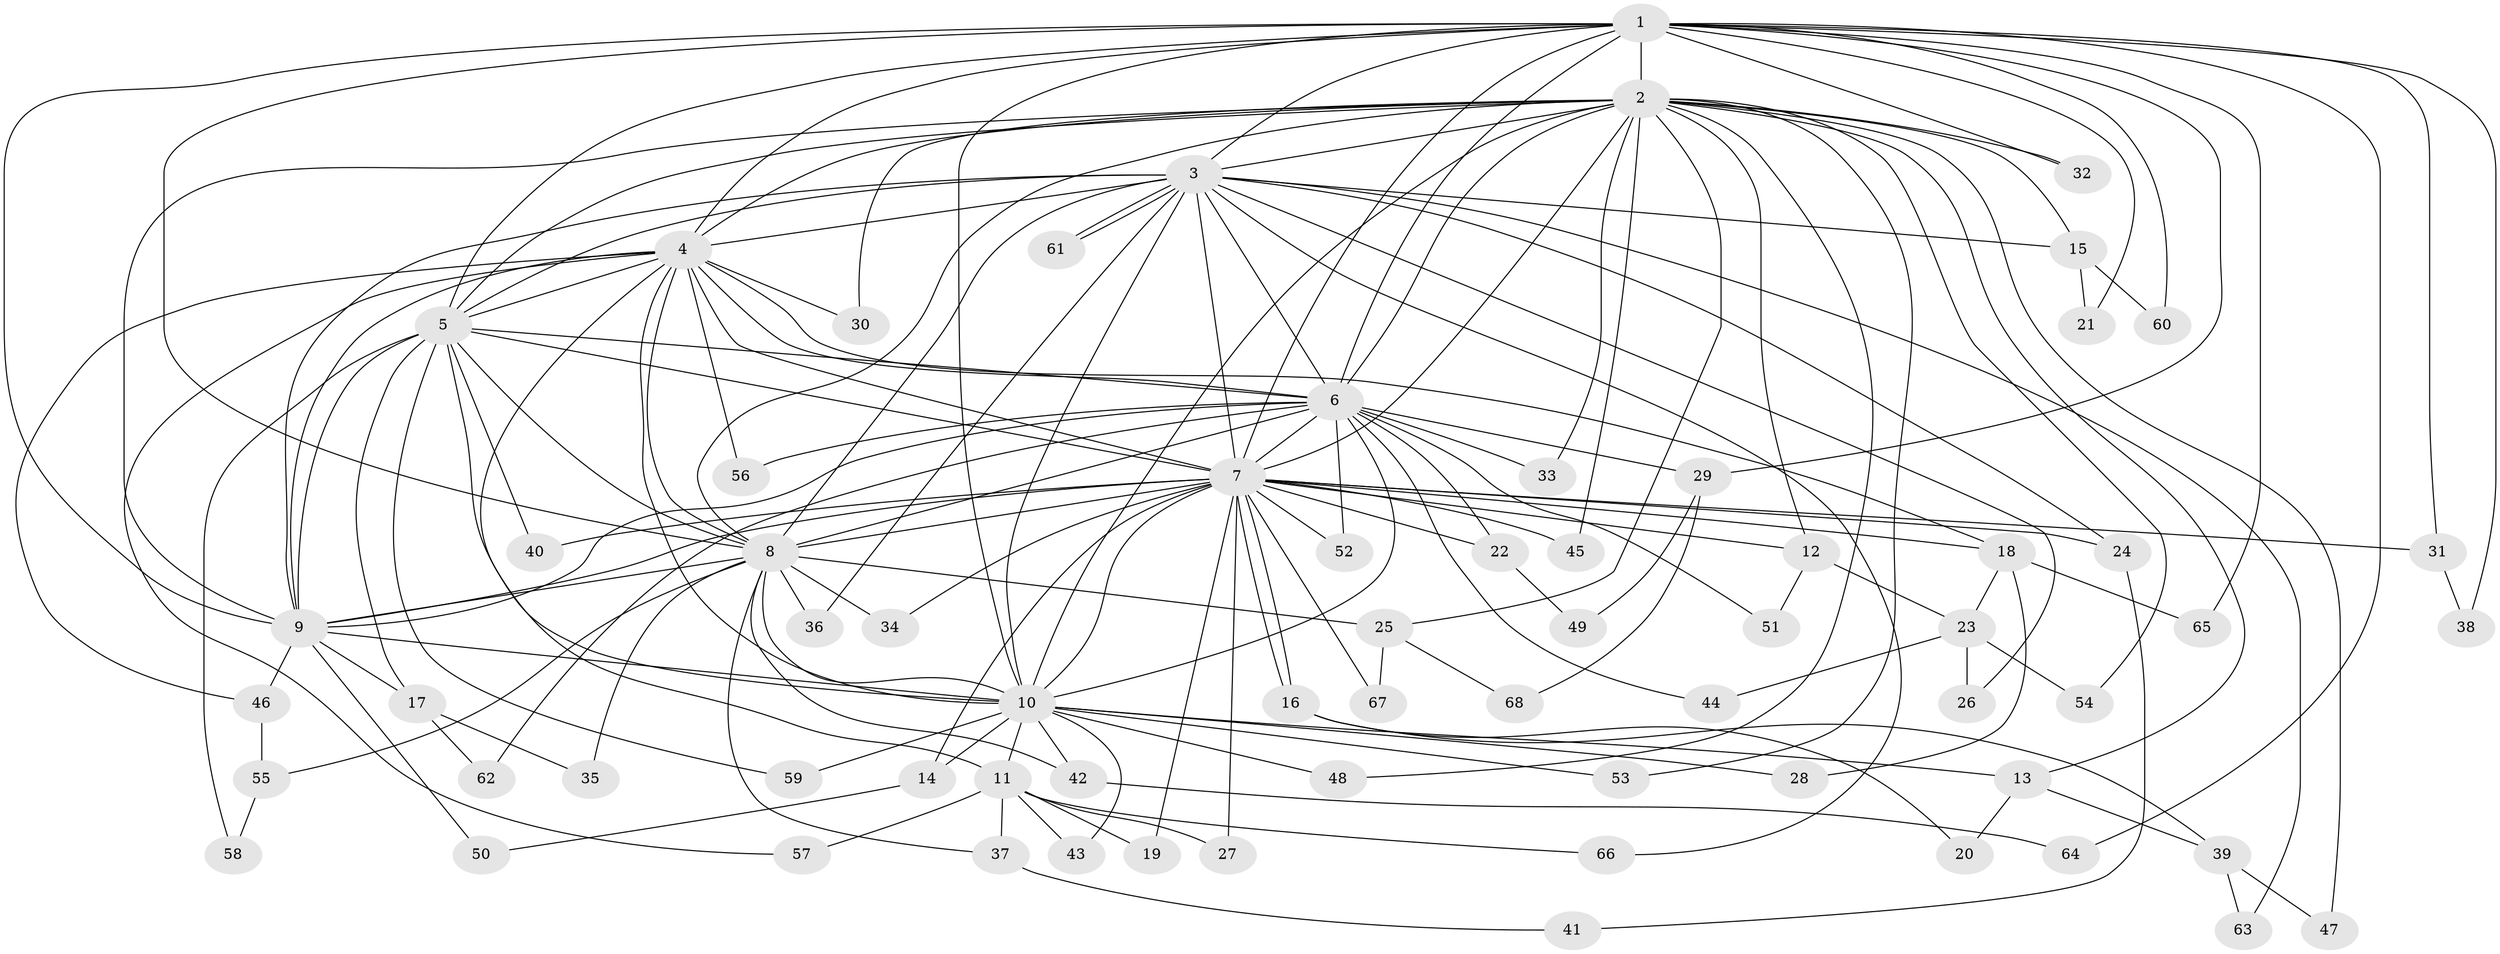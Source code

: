 // Generated by graph-tools (version 1.1) at 2025/11/02/27/25 16:11:04]
// undirected, 68 vertices, 161 edges
graph export_dot {
graph [start="1"]
  node [color=gray90,style=filled];
  1;
  2;
  3;
  4;
  5;
  6;
  7;
  8;
  9;
  10;
  11;
  12;
  13;
  14;
  15;
  16;
  17;
  18;
  19;
  20;
  21;
  22;
  23;
  24;
  25;
  26;
  27;
  28;
  29;
  30;
  31;
  32;
  33;
  34;
  35;
  36;
  37;
  38;
  39;
  40;
  41;
  42;
  43;
  44;
  45;
  46;
  47;
  48;
  49;
  50;
  51;
  52;
  53;
  54;
  55;
  56;
  57;
  58;
  59;
  60;
  61;
  62;
  63;
  64;
  65;
  66;
  67;
  68;
  1 -- 2;
  1 -- 3;
  1 -- 4;
  1 -- 5;
  1 -- 6;
  1 -- 7;
  1 -- 8;
  1 -- 9;
  1 -- 10;
  1 -- 21;
  1 -- 29;
  1 -- 31;
  1 -- 32;
  1 -- 38;
  1 -- 60;
  1 -- 64;
  1 -- 65;
  2 -- 3;
  2 -- 4;
  2 -- 5;
  2 -- 6;
  2 -- 7;
  2 -- 8;
  2 -- 9;
  2 -- 10;
  2 -- 12;
  2 -- 13;
  2 -- 15;
  2 -- 25;
  2 -- 30;
  2 -- 32;
  2 -- 33;
  2 -- 45;
  2 -- 47;
  2 -- 48;
  2 -- 53;
  2 -- 54;
  3 -- 4;
  3 -- 5;
  3 -- 6;
  3 -- 7;
  3 -- 8;
  3 -- 9;
  3 -- 10;
  3 -- 15;
  3 -- 24;
  3 -- 26;
  3 -- 36;
  3 -- 61;
  3 -- 61;
  3 -- 63;
  3 -- 66;
  4 -- 5;
  4 -- 6;
  4 -- 7;
  4 -- 8;
  4 -- 9;
  4 -- 10;
  4 -- 11;
  4 -- 18;
  4 -- 30;
  4 -- 46;
  4 -- 56;
  4 -- 57;
  5 -- 6;
  5 -- 7;
  5 -- 8;
  5 -- 9;
  5 -- 10;
  5 -- 17;
  5 -- 40;
  5 -- 58;
  5 -- 59;
  6 -- 7;
  6 -- 8;
  6 -- 9;
  6 -- 10;
  6 -- 22;
  6 -- 29;
  6 -- 33;
  6 -- 44;
  6 -- 51;
  6 -- 52;
  6 -- 56;
  6 -- 62;
  7 -- 8;
  7 -- 9;
  7 -- 10;
  7 -- 12;
  7 -- 14;
  7 -- 16;
  7 -- 16;
  7 -- 18;
  7 -- 19;
  7 -- 22;
  7 -- 24;
  7 -- 27;
  7 -- 31;
  7 -- 34;
  7 -- 40;
  7 -- 45;
  7 -- 52;
  7 -- 67;
  8 -- 9;
  8 -- 10;
  8 -- 25;
  8 -- 34;
  8 -- 35;
  8 -- 36;
  8 -- 37;
  8 -- 42;
  8 -- 55;
  9 -- 10;
  9 -- 17;
  9 -- 46;
  9 -- 50;
  10 -- 11;
  10 -- 13;
  10 -- 14;
  10 -- 28;
  10 -- 42;
  10 -- 43;
  10 -- 48;
  10 -- 53;
  10 -- 59;
  11 -- 19;
  11 -- 27;
  11 -- 37;
  11 -- 43;
  11 -- 57;
  11 -- 66;
  12 -- 23;
  12 -- 51;
  13 -- 20;
  13 -- 39;
  14 -- 50;
  15 -- 21;
  15 -- 60;
  16 -- 20;
  16 -- 39;
  17 -- 35;
  17 -- 62;
  18 -- 23;
  18 -- 28;
  18 -- 65;
  22 -- 49;
  23 -- 26;
  23 -- 44;
  23 -- 54;
  24 -- 41;
  25 -- 67;
  25 -- 68;
  29 -- 49;
  29 -- 68;
  31 -- 38;
  37 -- 41;
  39 -- 47;
  39 -- 63;
  42 -- 64;
  46 -- 55;
  55 -- 58;
}
